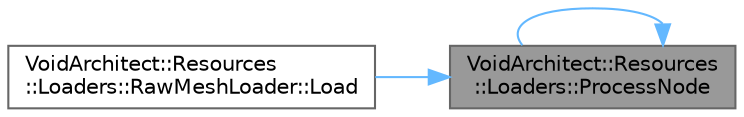 digraph "VoidArchitect::Resources::Loaders::ProcessNode"
{
 // LATEX_PDF_SIZE
  bgcolor="transparent";
  edge [fontname=Helvetica,fontsize=10,labelfontname=Helvetica,labelfontsize=10];
  node [fontname=Helvetica,fontsize=10,shape=box,height=0.2,width=0.4];
  rankdir="RL";
  Node1 [id="Node000001",label="VoidArchitect::Resources\l::Loaders::ProcessNode",height=0.2,width=0.4,color="gray40", fillcolor="grey60", style="filled", fontcolor="black",tooltip=" "];
  Node1 -> Node2 [id="edge1_Node000001_Node000002",dir="back",color="steelblue1",style="solid",tooltip=" "];
  Node2 [id="Node000002",label="VoidArchitect::Resources\l::Loaders::RawMeshLoader::Load",height=0.2,width=0.4,color="grey40", fillcolor="white", style="filled",URL="$class_void_architect_1_1_resources_1_1_loaders_1_1_raw_mesh_loader.html#a463a8097a3727b52b9082cac194c2fbc",tooltip=" "];
  Node1 -> Node1 [id="edge2_Node000001_Node000001",dir="back",color="steelblue1",style="solid",tooltip=" "];
}
